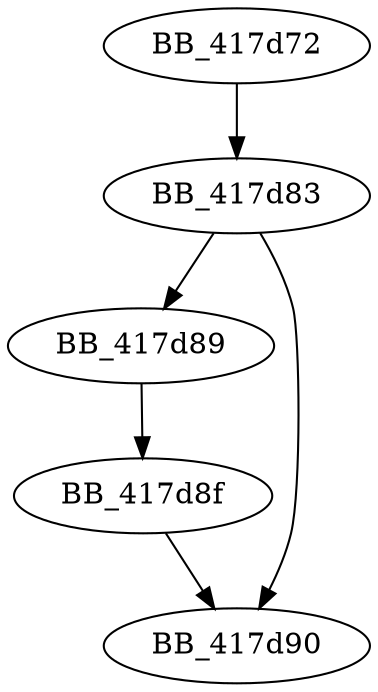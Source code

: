 DiGraph sub_417D72{
BB_417d72->BB_417d83
BB_417d83->BB_417d89
BB_417d83->BB_417d90
BB_417d89->BB_417d8f
BB_417d8f->BB_417d90
}
